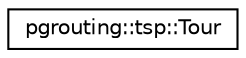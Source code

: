 digraph "Graphical Class Hierarchy"
{
  edge [fontname="Helvetica",fontsize="10",labelfontname="Helvetica",labelfontsize="10"];
  node [fontname="Helvetica",fontsize="10",shape=record];
  rankdir="LR";
  Node0 [label="pgrouting::tsp::Tour",height=0.2,width=0.4,color="black", fillcolor="white", style="filled",URL="$classpgrouting_1_1tsp_1_1Tour.html"];
}
